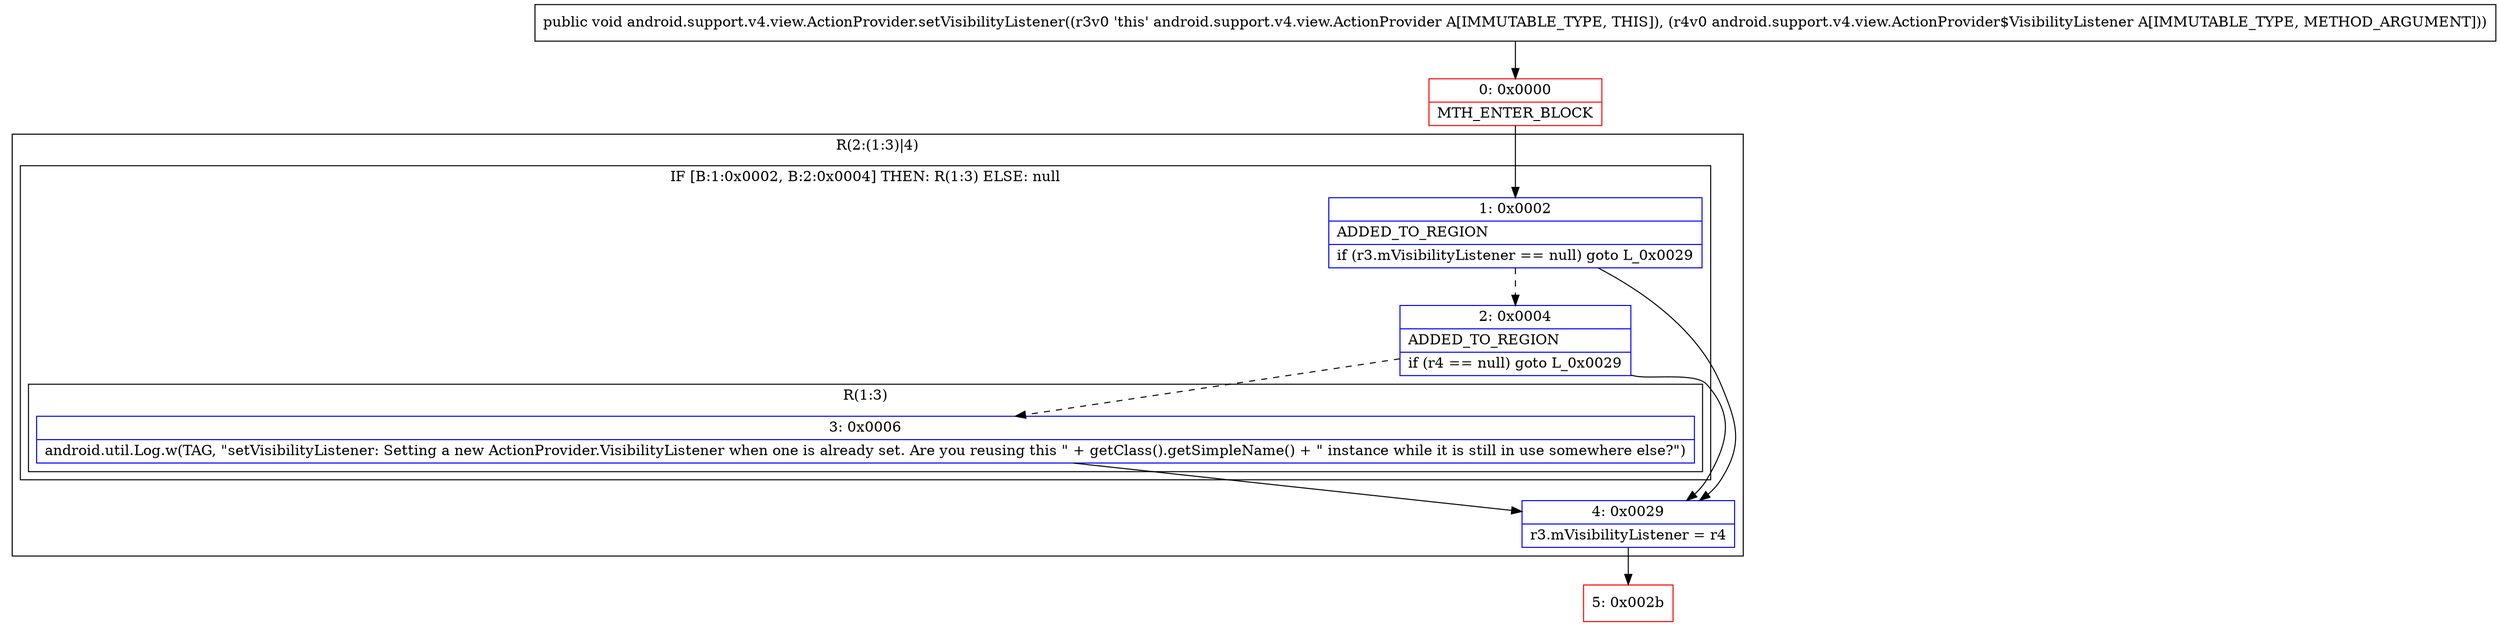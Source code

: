 digraph "CFG forandroid.support.v4.view.ActionProvider.setVisibilityListener(Landroid\/support\/v4\/view\/ActionProvider$VisibilityListener;)V" {
subgraph cluster_Region_735979637 {
label = "R(2:(1:3)|4)";
node [shape=record,color=blue];
subgraph cluster_IfRegion_887769181 {
label = "IF [B:1:0x0002, B:2:0x0004] THEN: R(1:3) ELSE: null";
node [shape=record,color=blue];
Node_1 [shape=record,label="{1\:\ 0x0002|ADDED_TO_REGION\l|if (r3.mVisibilityListener == null) goto L_0x0029\l}"];
Node_2 [shape=record,label="{2\:\ 0x0004|ADDED_TO_REGION\l|if (r4 == null) goto L_0x0029\l}"];
subgraph cluster_Region_1525005209 {
label = "R(1:3)";
node [shape=record,color=blue];
Node_3 [shape=record,label="{3\:\ 0x0006|android.util.Log.w(TAG, \"setVisibilityListener: Setting a new ActionProvider.VisibilityListener when one is already set. Are you reusing this \" + getClass().getSimpleName() + \" instance while it is still in use somewhere else?\")\l}"];
}
}
Node_4 [shape=record,label="{4\:\ 0x0029|r3.mVisibilityListener = r4\l}"];
}
Node_0 [shape=record,color=red,label="{0\:\ 0x0000|MTH_ENTER_BLOCK\l}"];
Node_5 [shape=record,color=red,label="{5\:\ 0x002b}"];
MethodNode[shape=record,label="{public void android.support.v4.view.ActionProvider.setVisibilityListener((r3v0 'this' android.support.v4.view.ActionProvider A[IMMUTABLE_TYPE, THIS]), (r4v0 android.support.v4.view.ActionProvider$VisibilityListener A[IMMUTABLE_TYPE, METHOD_ARGUMENT])) }"];
MethodNode -> Node_0;
Node_1 -> Node_2[style=dashed];
Node_1 -> Node_4;
Node_2 -> Node_3[style=dashed];
Node_2 -> Node_4;
Node_3 -> Node_4;
Node_4 -> Node_5;
Node_0 -> Node_1;
}

